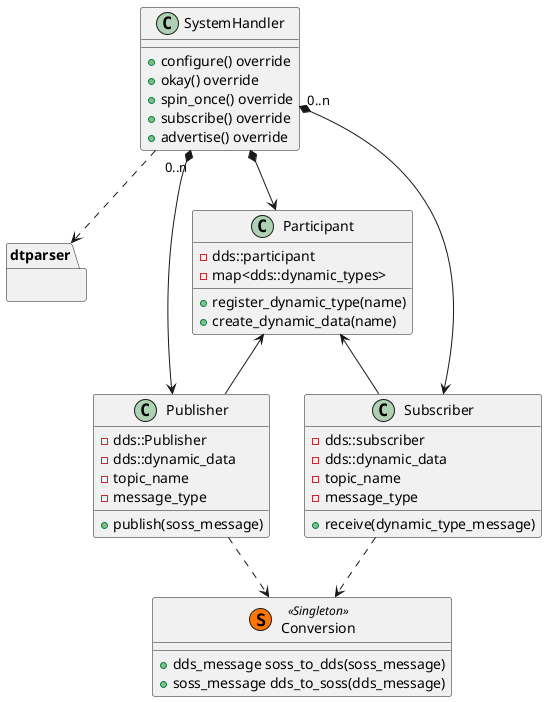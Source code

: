 @startuml

SystemHandler "0..n" *--> Publisher
SystemHandler "0..n" *--> Subscriber
SystemHandler *--> Participant
SystemHandler ..> dtparser

Participant <-- Publisher
Participant <-- Subscriber

Publisher ..> Conversion
Subscriber ..> Conversion

class SystemHandler {
    + configure() override
    + okay() override
    + spin_once() override
    + subscribe() override
    + advertise() override
}

class Participant {
    - dds::participant
    - map<dds::dynamic_types>
    + register_dynamic_type(name)
    + create_dynamic_data(name)
}

class Publisher {
    - dds::Publisher
    - dds::dynamic_data
    - topic_name
    - message_type
    + publish(soss_message)
}

class Subscriber {
    - dds::subscriber
    - dds::dynamic_data
    - topic_name
    - message_type
    + receive(dynamic_type_message)
}

class Conversion << (S,#FF7700) Singleton >> {
    + dds_message soss_to_dds(soss_message)
    + soss_message dds_to_soss(dds_message)
}

package dtparser {
}

@enduml

